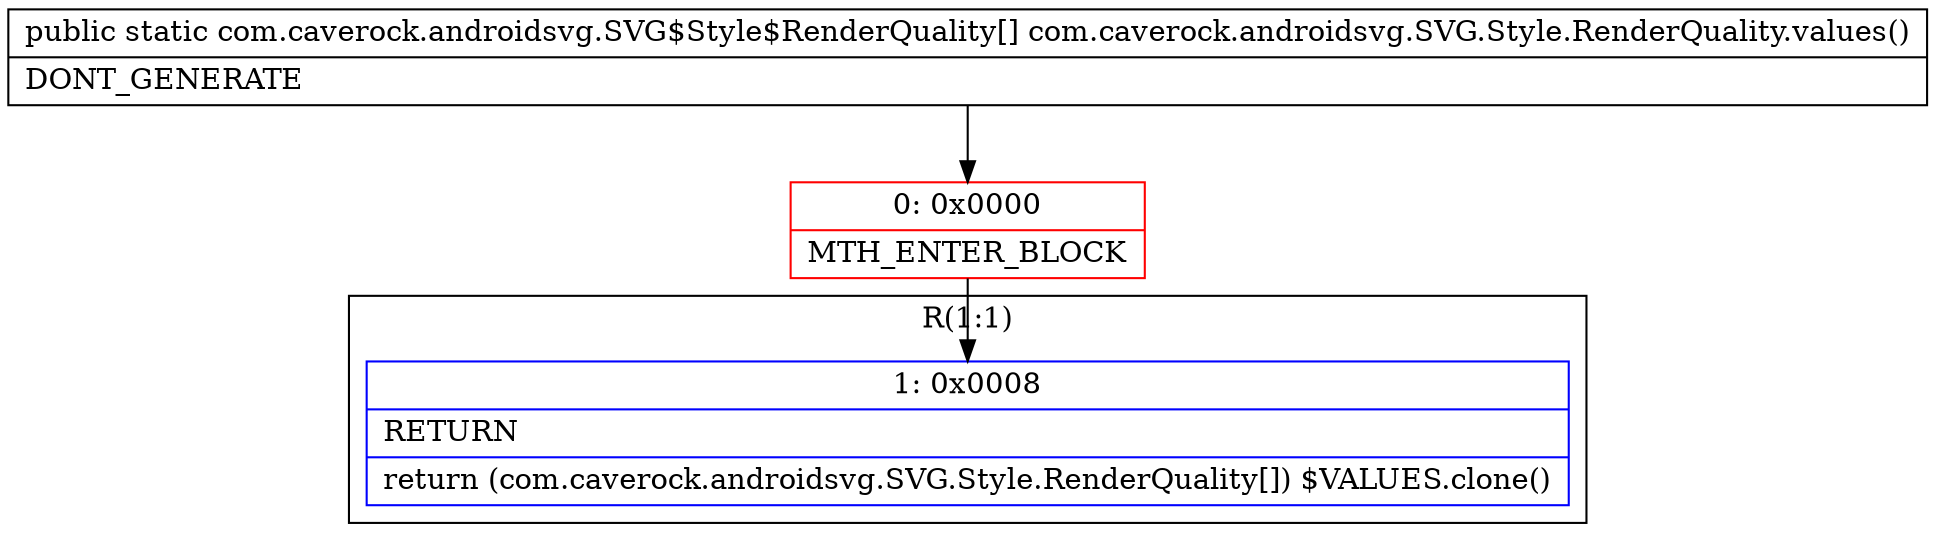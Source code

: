 digraph "CFG forcom.caverock.androidsvg.SVG.Style.RenderQuality.values()[Lcom\/caverock\/androidsvg\/SVG$Style$RenderQuality;" {
subgraph cluster_Region_1564817722 {
label = "R(1:1)";
node [shape=record,color=blue];
Node_1 [shape=record,label="{1\:\ 0x0008|RETURN\l|return (com.caverock.androidsvg.SVG.Style.RenderQuality[]) $VALUES.clone()\l}"];
}
Node_0 [shape=record,color=red,label="{0\:\ 0x0000|MTH_ENTER_BLOCK\l}"];
MethodNode[shape=record,label="{public static com.caverock.androidsvg.SVG$Style$RenderQuality[] com.caverock.androidsvg.SVG.Style.RenderQuality.values()  | DONT_GENERATE\l}"];
MethodNode -> Node_0;
Node_0 -> Node_1;
}

